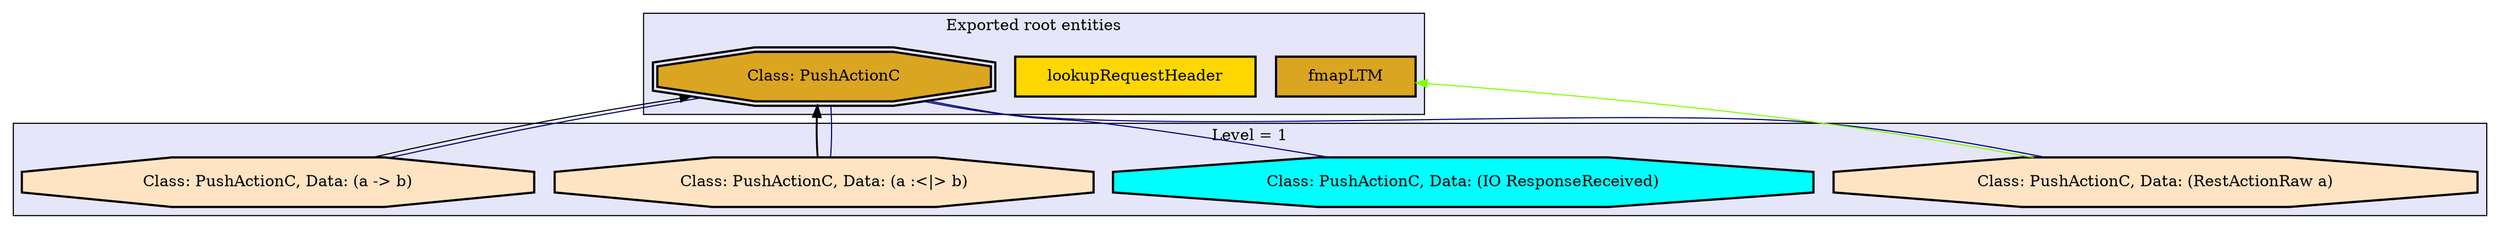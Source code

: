 digraph "Levels within Thentos.Backend.Core" {
    node [margin="0.4,0.1"
         ,style=filled];
    subgraph cluster_0 {
        graph [label="Exported root entities"
              ,style=filled
              ,fillcolor=lavender];
        1 [label=fmapLTM
          ,shape=box
          ,fillcolor=goldenrod
          ,style="filled,bold"];
        2 [label=lookupRequestHeader
          ,shape=box
          ,fillcolor=gold
          ,style="filled,bold"];
        3 [label="Class: PushActionC"
          ,shape=doubleoctagon
          ,fillcolor=goldenrod
          ,style="filled,bold"];
    }
    subgraph cluster_1 {
        graph [label="Level = 1"
              ,style=filled
              ,fillcolor=lavender];
        4 [label="Class: PushActionC, Data: (IO ResponseReceived)"
          ,shape=octagon
          ,fillcolor=cyan
          ,style="filled,bold"];
        5 [label="Class: PushActionC, Data: (RestActionRaw a)"
          ,shape=octagon
          ,fillcolor=bisque
          ,style="filled,bold"];
        6 [label="Class: PushActionC, Data: (a -> b)"
          ,shape=octagon
          ,fillcolor=bisque
          ,style="filled,bold"];
        7 [label="Class: PushActionC, Data: (a :<|> b)"
          ,shape=octagon
          ,fillcolor=bisque
          ,style="filled,bold"];
    }
    3 -> 4 [penwidth=1
           ,color=navy
           ,dir=none];
    3 -> 5 [penwidth=1
           ,color=navy
           ,dir=none];
    3 -> 6 [penwidth=1
           ,color=navy
           ,dir=none];
    3 -> 7 [penwidth=1
           ,color=navy
           ,dir=none];
    5 -> 1 [penwidth=1
           ,color=chartreuse];
    6 -> 3 [penwidth=1,color=black];
    7 -> 3 [penwidth=1.6931471805599454
           ,color=black];
}

